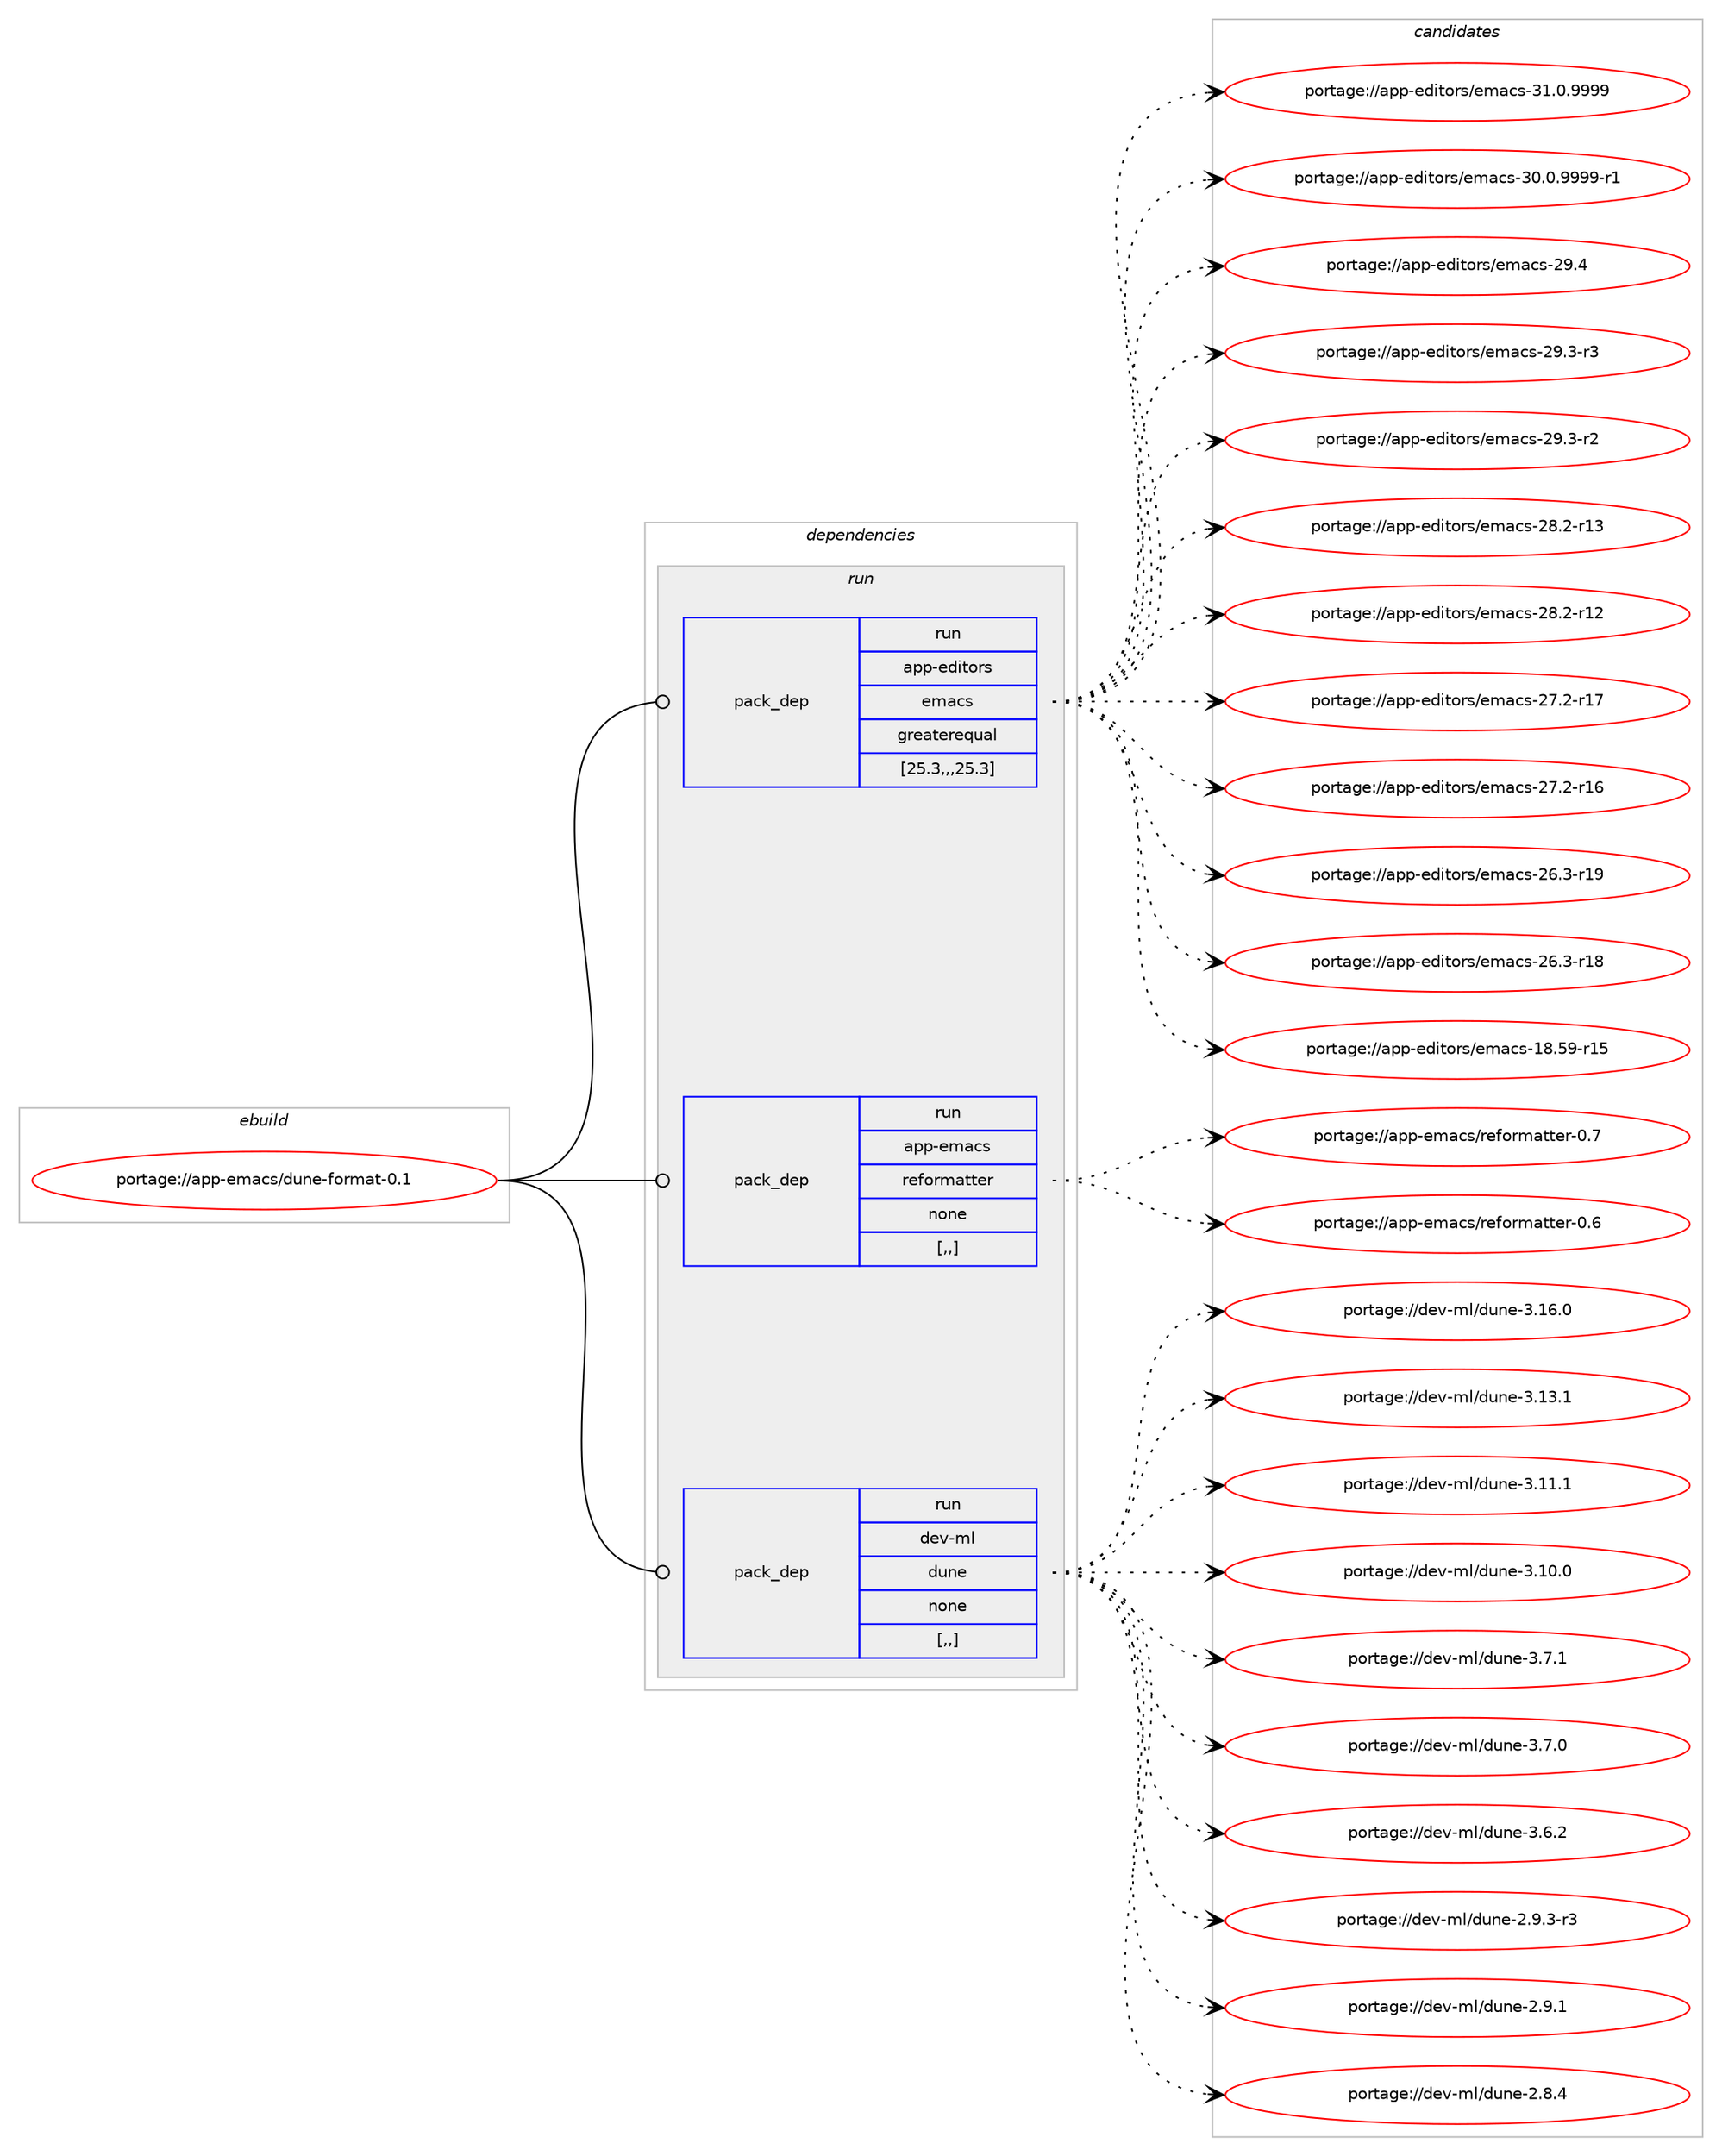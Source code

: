 digraph prolog {

# *************
# Graph options
# *************

newrank=true;
concentrate=true;
compound=true;
graph [rankdir=LR,fontname=Helvetica,fontsize=10,ranksep=1.5];#, ranksep=2.5, nodesep=0.2];
edge  [arrowhead=vee];
node  [fontname=Helvetica,fontsize=10];

# **********
# The ebuild
# **********

subgraph cluster_leftcol {
color=gray;
label=<<i>ebuild</i>>;
id [label="portage://app-emacs/dune-format-0.1", color=red, width=4, href="../app-emacs/dune-format-0.1.svg"];
}

# ****************
# The dependencies
# ****************

subgraph cluster_midcol {
color=gray;
label=<<i>dependencies</i>>;
subgraph cluster_compile {
fillcolor="#eeeeee";
style=filled;
label=<<i>compile</i>>;
}
subgraph cluster_compileandrun {
fillcolor="#eeeeee";
style=filled;
label=<<i>compile and run</i>>;
}
subgraph cluster_run {
fillcolor="#eeeeee";
style=filled;
label=<<i>run</i>>;
subgraph pack16218 {
dependency22513 [label=<<TABLE BORDER="0" CELLBORDER="1" CELLSPACING="0" CELLPADDING="4" WIDTH="220"><TR><TD ROWSPAN="6" CELLPADDING="30">pack_dep</TD></TR><TR><TD WIDTH="110">run</TD></TR><TR><TD>app-editors</TD></TR><TR><TD>emacs</TD></TR><TR><TD>greaterequal</TD></TR><TR><TD>[25.3,,,25.3]</TD></TR></TABLE>>, shape=none, color=blue];
}
id:e -> dependency22513:w [weight=20,style="solid",arrowhead="odot"];
subgraph pack16219 {
dependency22514 [label=<<TABLE BORDER="0" CELLBORDER="1" CELLSPACING="0" CELLPADDING="4" WIDTH="220"><TR><TD ROWSPAN="6" CELLPADDING="30">pack_dep</TD></TR><TR><TD WIDTH="110">run</TD></TR><TR><TD>app-emacs</TD></TR><TR><TD>reformatter</TD></TR><TR><TD>none</TD></TR><TR><TD>[,,]</TD></TR></TABLE>>, shape=none, color=blue];
}
id:e -> dependency22514:w [weight=20,style="solid",arrowhead="odot"];
subgraph pack16220 {
dependency22515 [label=<<TABLE BORDER="0" CELLBORDER="1" CELLSPACING="0" CELLPADDING="4" WIDTH="220"><TR><TD ROWSPAN="6" CELLPADDING="30">pack_dep</TD></TR><TR><TD WIDTH="110">run</TD></TR><TR><TD>dev-ml</TD></TR><TR><TD>dune</TD></TR><TR><TD>none</TD></TR><TR><TD>[,,]</TD></TR></TABLE>>, shape=none, color=blue];
}
id:e -> dependency22515:w [weight=20,style="solid",arrowhead="odot"];
}
}

# **************
# The candidates
# **************

subgraph cluster_choices {
rank=same;
color=gray;
label=<<i>candidates</i>>;

subgraph choice16218 {
color=black;
nodesep=1;
choice971121124510110010511611111411547101109979911545514946484657575757 [label="portage://app-editors/emacs-31.0.9999", color=red, width=4,href="../app-editors/emacs-31.0.9999.svg"];
choice9711211245101100105116111114115471011099799115455148464846575757574511449 [label="portage://app-editors/emacs-30.0.9999-r1", color=red, width=4,href="../app-editors/emacs-30.0.9999-r1.svg"];
choice97112112451011001051161111141154710110997991154550574652 [label="portage://app-editors/emacs-29.4", color=red, width=4,href="../app-editors/emacs-29.4.svg"];
choice971121124510110010511611111411547101109979911545505746514511451 [label="portage://app-editors/emacs-29.3-r3", color=red, width=4,href="../app-editors/emacs-29.3-r3.svg"];
choice971121124510110010511611111411547101109979911545505746514511450 [label="portage://app-editors/emacs-29.3-r2", color=red, width=4,href="../app-editors/emacs-29.3-r2.svg"];
choice97112112451011001051161111141154710110997991154550564650451144951 [label="portage://app-editors/emacs-28.2-r13", color=red, width=4,href="../app-editors/emacs-28.2-r13.svg"];
choice97112112451011001051161111141154710110997991154550564650451144950 [label="portage://app-editors/emacs-28.2-r12", color=red, width=4,href="../app-editors/emacs-28.2-r12.svg"];
choice97112112451011001051161111141154710110997991154550554650451144955 [label="portage://app-editors/emacs-27.2-r17", color=red, width=4,href="../app-editors/emacs-27.2-r17.svg"];
choice97112112451011001051161111141154710110997991154550554650451144954 [label="portage://app-editors/emacs-27.2-r16", color=red, width=4,href="../app-editors/emacs-27.2-r16.svg"];
choice97112112451011001051161111141154710110997991154550544651451144957 [label="portage://app-editors/emacs-26.3-r19", color=red, width=4,href="../app-editors/emacs-26.3-r19.svg"];
choice97112112451011001051161111141154710110997991154550544651451144956 [label="portage://app-editors/emacs-26.3-r18", color=red, width=4,href="../app-editors/emacs-26.3-r18.svg"];
choice9711211245101100105116111114115471011099799115454956465357451144953 [label="portage://app-editors/emacs-18.59-r15", color=red, width=4,href="../app-editors/emacs-18.59-r15.svg"];
dependency22513:e -> choice971121124510110010511611111411547101109979911545514946484657575757:w [style=dotted,weight="100"];
dependency22513:e -> choice9711211245101100105116111114115471011099799115455148464846575757574511449:w [style=dotted,weight="100"];
dependency22513:e -> choice97112112451011001051161111141154710110997991154550574652:w [style=dotted,weight="100"];
dependency22513:e -> choice971121124510110010511611111411547101109979911545505746514511451:w [style=dotted,weight="100"];
dependency22513:e -> choice971121124510110010511611111411547101109979911545505746514511450:w [style=dotted,weight="100"];
dependency22513:e -> choice97112112451011001051161111141154710110997991154550564650451144951:w [style=dotted,weight="100"];
dependency22513:e -> choice97112112451011001051161111141154710110997991154550564650451144950:w [style=dotted,weight="100"];
dependency22513:e -> choice97112112451011001051161111141154710110997991154550554650451144955:w [style=dotted,weight="100"];
dependency22513:e -> choice97112112451011001051161111141154710110997991154550554650451144954:w [style=dotted,weight="100"];
dependency22513:e -> choice97112112451011001051161111141154710110997991154550544651451144957:w [style=dotted,weight="100"];
dependency22513:e -> choice97112112451011001051161111141154710110997991154550544651451144956:w [style=dotted,weight="100"];
dependency22513:e -> choice9711211245101100105116111114115471011099799115454956465357451144953:w [style=dotted,weight="100"];
}
subgraph choice16219 {
color=black;
nodesep=1;
choice97112112451011099799115471141011021111141099711611610111445484655 [label="portage://app-emacs/reformatter-0.7", color=red, width=4,href="../app-emacs/reformatter-0.7.svg"];
choice97112112451011099799115471141011021111141099711611610111445484654 [label="portage://app-emacs/reformatter-0.6", color=red, width=4,href="../app-emacs/reformatter-0.6.svg"];
dependency22514:e -> choice97112112451011099799115471141011021111141099711611610111445484655:w [style=dotted,weight="100"];
dependency22514:e -> choice97112112451011099799115471141011021111141099711611610111445484654:w [style=dotted,weight="100"];
}
subgraph choice16220 {
color=black;
nodesep=1;
choice100101118451091084710011711010145514649544648 [label="portage://dev-ml/dune-3.16.0", color=red, width=4,href="../dev-ml/dune-3.16.0.svg"];
choice100101118451091084710011711010145514649514649 [label="portage://dev-ml/dune-3.13.1", color=red, width=4,href="../dev-ml/dune-3.13.1.svg"];
choice100101118451091084710011711010145514649494649 [label="portage://dev-ml/dune-3.11.1", color=red, width=4,href="../dev-ml/dune-3.11.1.svg"];
choice100101118451091084710011711010145514649484648 [label="portage://dev-ml/dune-3.10.0", color=red, width=4,href="../dev-ml/dune-3.10.0.svg"];
choice1001011184510910847100117110101455146554649 [label="portage://dev-ml/dune-3.7.1", color=red, width=4,href="../dev-ml/dune-3.7.1.svg"];
choice1001011184510910847100117110101455146554648 [label="portage://dev-ml/dune-3.7.0", color=red, width=4,href="../dev-ml/dune-3.7.0.svg"];
choice1001011184510910847100117110101455146544650 [label="portage://dev-ml/dune-3.6.2", color=red, width=4,href="../dev-ml/dune-3.6.2.svg"];
choice10010111845109108471001171101014550465746514511451 [label="portage://dev-ml/dune-2.9.3-r3", color=red, width=4,href="../dev-ml/dune-2.9.3-r3.svg"];
choice1001011184510910847100117110101455046574649 [label="portage://dev-ml/dune-2.9.1", color=red, width=4,href="../dev-ml/dune-2.9.1.svg"];
choice1001011184510910847100117110101455046564652 [label="portage://dev-ml/dune-2.8.4", color=red, width=4,href="../dev-ml/dune-2.8.4.svg"];
dependency22515:e -> choice100101118451091084710011711010145514649544648:w [style=dotted,weight="100"];
dependency22515:e -> choice100101118451091084710011711010145514649514649:w [style=dotted,weight="100"];
dependency22515:e -> choice100101118451091084710011711010145514649494649:w [style=dotted,weight="100"];
dependency22515:e -> choice100101118451091084710011711010145514649484648:w [style=dotted,weight="100"];
dependency22515:e -> choice1001011184510910847100117110101455146554649:w [style=dotted,weight="100"];
dependency22515:e -> choice1001011184510910847100117110101455146554648:w [style=dotted,weight="100"];
dependency22515:e -> choice1001011184510910847100117110101455146544650:w [style=dotted,weight="100"];
dependency22515:e -> choice10010111845109108471001171101014550465746514511451:w [style=dotted,weight="100"];
dependency22515:e -> choice1001011184510910847100117110101455046574649:w [style=dotted,weight="100"];
dependency22515:e -> choice1001011184510910847100117110101455046564652:w [style=dotted,weight="100"];
}
}

}
